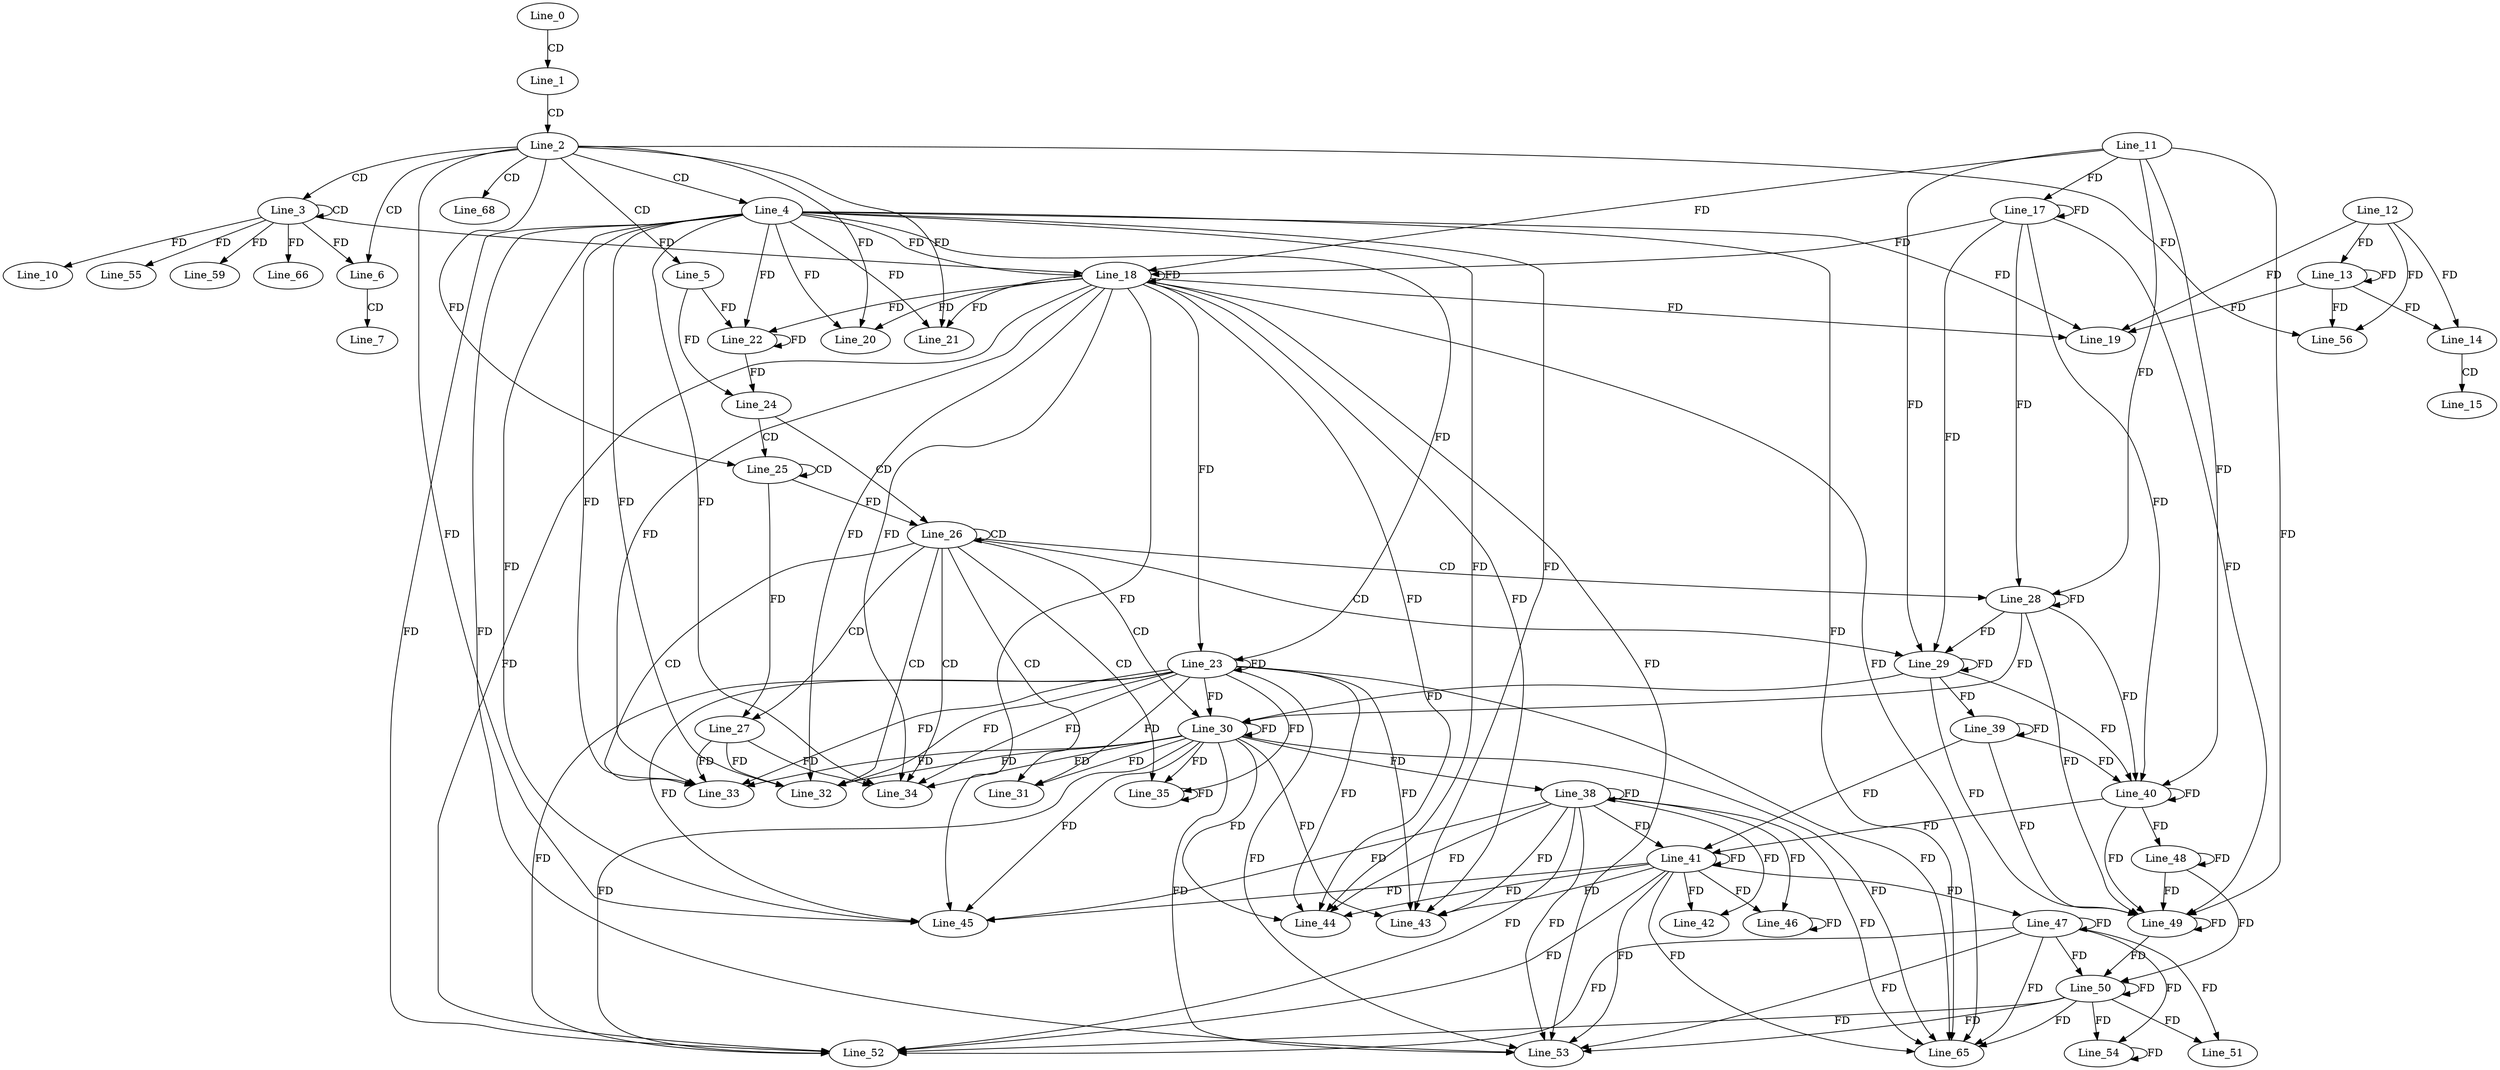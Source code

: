 digraph G {
  Line_0;
  Line_1;
  Line_2;
  Line_3;
  Line_3;
  Line_4;
  Line_5;
  Line_6;
  Line_7;
  Line_10;
  Line_12;
  Line_13;
  Line_13;
  Line_14;
  Line_15;
  Line_11;
  Line_17;
  Line_18;
  Line_18;
  Line_19;
  Line_20;
  Line_20;
  Line_21;
  Line_21;
  Line_22;
  Line_22;
  Line_23;
  Line_24;
  Line_25;
  Line_25;
  Line_25;
  Line_26;
  Line_26;
  Line_27;
  Line_27;
  Line_28;
  Line_29;
  Line_30;
  Line_30;
  Line_31;
  Line_32;
  Line_32;
  Line_33;
  Line_33;
  Line_34;
  Line_34;
  Line_35;
  Line_35;
  Line_38;
  Line_39;
  Line_40;
  Line_41;
  Line_41;
  Line_42;
  Line_43;
  Line_44;
  Line_45;
  Line_45;
  Line_46;
  Line_46;
  Line_47;
  Line_48;
  Line_49;
  Line_50;
  Line_50;
  Line_51;
  Line_52;
  Line_53;
  Line_54;
  Line_54;
  Line_55;
  Line_56;
  Line_59;
  Line_65;
  Line_66;
  Line_68;
  Line_0 -> Line_1 [ label="CD" ];
  Line_1 -> Line_2 [ label="CD" ];
  Line_2 -> Line_3 [ label="CD" ];
  Line_3 -> Line_3 [ label="CD" ];
  Line_2 -> Line_4 [ label="CD" ];
  Line_2 -> Line_5 [ label="CD" ];
  Line_2 -> Line_6 [ label="CD" ];
  Line_3 -> Line_6 [ label="FD" ];
  Line_6 -> Line_7 [ label="CD" ];
  Line_3 -> Line_10 [ label="FD" ];
  Line_12 -> Line_13 [ label="FD" ];
  Line_13 -> Line_13 [ label="FD" ];
  Line_12 -> Line_14 [ label="FD" ];
  Line_13 -> Line_14 [ label="FD" ];
  Line_14 -> Line_15 [ label="CD" ];
  Line_11 -> Line_17 [ label="FD" ];
  Line_17 -> Line_17 [ label="FD" ];
  Line_4 -> Line_18 [ label="FD" ];
  Line_18 -> Line_18 [ label="FD" ];
  Line_3 -> Line_18 [ label="FD" ];
  Line_11 -> Line_18 [ label="FD" ];
  Line_17 -> Line_18 [ label="FD" ];
  Line_4 -> Line_19 [ label="FD" ];
  Line_18 -> Line_19 [ label="FD" ];
  Line_12 -> Line_19 [ label="FD" ];
  Line_13 -> Line_19 [ label="FD" ];
  Line_4 -> Line_20 [ label="FD" ];
  Line_18 -> Line_20 [ label="FD" ];
  Line_2 -> Line_20 [ label="FD" ];
  Line_4 -> Line_21 [ label="FD" ];
  Line_18 -> Line_21 [ label="FD" ];
  Line_2 -> Line_21 [ label="FD" ];
  Line_5 -> Line_22 [ label="FD" ];
  Line_22 -> Line_22 [ label="FD" ];
  Line_4 -> Line_22 [ label="FD" ];
  Line_18 -> Line_22 [ label="FD" ];
  Line_4 -> Line_23 [ label="FD" ];
  Line_18 -> Line_23 [ label="FD" ];
  Line_23 -> Line_23 [ label="FD" ];
  Line_5 -> Line_24 [ label="FD" ];
  Line_22 -> Line_24 [ label="FD" ];
  Line_24 -> Line_25 [ label="CD" ];
  Line_25 -> Line_25 [ label="CD" ];
  Line_2 -> Line_25 [ label="FD" ];
  Line_24 -> Line_26 [ label="CD" ];
  Line_26 -> Line_26 [ label="CD" ];
  Line_25 -> Line_26 [ label="FD" ];
  Line_26 -> Line_27 [ label="CD" ];
  Line_25 -> Line_27 [ label="FD" ];
  Line_26 -> Line_28 [ label="CD" ];
  Line_28 -> Line_28 [ label="FD" ];
  Line_11 -> Line_28 [ label="FD" ];
  Line_17 -> Line_28 [ label="FD" ];
  Line_26 -> Line_29 [ label="CD" ];
  Line_28 -> Line_29 [ label="FD" ];
  Line_29 -> Line_29 [ label="FD" ];
  Line_11 -> Line_29 [ label="FD" ];
  Line_17 -> Line_29 [ label="FD" ];
  Line_26 -> Line_30 [ label="CD" ];
  Line_30 -> Line_30 [ label="FD" ];
  Line_23 -> Line_30 [ label="FD" ];
  Line_28 -> Line_30 [ label="FD" ];
  Line_29 -> Line_30 [ label="FD" ];
  Line_26 -> Line_31 [ label="CD" ];
  Line_30 -> Line_31 [ label="FD" ];
  Line_23 -> Line_31 [ label="FD" ];
  Line_26 -> Line_32 [ label="CD" ];
  Line_30 -> Line_32 [ label="FD" ];
  Line_4 -> Line_32 [ label="FD" ];
  Line_18 -> Line_32 [ label="FD" ];
  Line_23 -> Line_32 [ label="FD" ];
  Line_27 -> Line_32 [ label="FD" ];
  Line_26 -> Line_33 [ label="CD" ];
  Line_30 -> Line_33 [ label="FD" ];
  Line_4 -> Line_33 [ label="FD" ];
  Line_18 -> Line_33 [ label="FD" ];
  Line_23 -> Line_33 [ label="FD" ];
  Line_27 -> Line_33 [ label="FD" ];
  Line_26 -> Line_34 [ label="CD" ];
  Line_30 -> Line_34 [ label="FD" ];
  Line_4 -> Line_34 [ label="FD" ];
  Line_18 -> Line_34 [ label="FD" ];
  Line_23 -> Line_34 [ label="FD" ];
  Line_27 -> Line_34 [ label="FD" ];
  Line_26 -> Line_35 [ label="CD" ];
  Line_35 -> Line_35 [ label="FD" ];
  Line_30 -> Line_35 [ label="FD" ];
  Line_23 -> Line_35 [ label="FD" ];
  Line_30 -> Line_38 [ label="FD" ];
  Line_38 -> Line_38 [ label="FD" ];
  Line_29 -> Line_39 [ label="FD" ];
  Line_39 -> Line_39 [ label="FD" ];
  Line_28 -> Line_40 [ label="FD" ];
  Line_29 -> Line_40 [ label="FD" ];
  Line_11 -> Line_40 [ label="FD" ];
  Line_17 -> Line_40 [ label="FD" ];
  Line_39 -> Line_40 [ label="FD" ];
  Line_40 -> Line_40 [ label="FD" ];
  Line_38 -> Line_41 [ label="FD" ];
  Line_41 -> Line_41 [ label="FD" ];
  Line_39 -> Line_41 [ label="FD" ];
  Line_40 -> Line_41 [ label="FD" ];
  Line_38 -> Line_42 [ label="FD" ];
  Line_41 -> Line_42 [ label="FD" ];
  Line_30 -> Line_43 [ label="FD" ];
  Line_4 -> Line_43 [ label="FD" ];
  Line_18 -> Line_43 [ label="FD" ];
  Line_23 -> Line_43 [ label="FD" ];
  Line_38 -> Line_43 [ label="FD" ];
  Line_41 -> Line_43 [ label="FD" ];
  Line_30 -> Line_44 [ label="FD" ];
  Line_4 -> Line_44 [ label="FD" ];
  Line_18 -> Line_44 [ label="FD" ];
  Line_23 -> Line_44 [ label="FD" ];
  Line_38 -> Line_44 [ label="FD" ];
  Line_41 -> Line_44 [ label="FD" ];
  Line_30 -> Line_45 [ label="FD" ];
  Line_4 -> Line_45 [ label="FD" ];
  Line_18 -> Line_45 [ label="FD" ];
  Line_23 -> Line_45 [ label="FD" ];
  Line_38 -> Line_45 [ label="FD" ];
  Line_41 -> Line_45 [ label="FD" ];
  Line_2 -> Line_45 [ label="FD" ];
  Line_46 -> Line_46 [ label="FD" ];
  Line_38 -> Line_46 [ label="FD" ];
  Line_41 -> Line_46 [ label="FD" ];
  Line_41 -> Line_47 [ label="FD" ];
  Line_47 -> Line_47 [ label="FD" ];
  Line_40 -> Line_48 [ label="FD" ];
  Line_48 -> Line_48 [ label="FD" ];
  Line_28 -> Line_49 [ label="FD" ];
  Line_29 -> Line_49 [ label="FD" ];
  Line_11 -> Line_49 [ label="FD" ];
  Line_17 -> Line_49 [ label="FD" ];
  Line_39 -> Line_49 [ label="FD" ];
  Line_40 -> Line_49 [ label="FD" ];
  Line_48 -> Line_49 [ label="FD" ];
  Line_49 -> Line_49 [ label="FD" ];
  Line_47 -> Line_50 [ label="FD" ];
  Line_50 -> Line_50 [ label="FD" ];
  Line_48 -> Line_50 [ label="FD" ];
  Line_49 -> Line_50 [ label="FD" ];
  Line_47 -> Line_51 [ label="FD" ];
  Line_50 -> Line_51 [ label="FD" ];
  Line_30 -> Line_52 [ label="FD" ];
  Line_4 -> Line_52 [ label="FD" ];
  Line_18 -> Line_52 [ label="FD" ];
  Line_23 -> Line_52 [ label="FD" ];
  Line_38 -> Line_52 [ label="FD" ];
  Line_41 -> Line_52 [ label="FD" ];
  Line_47 -> Line_52 [ label="FD" ];
  Line_50 -> Line_52 [ label="FD" ];
  Line_30 -> Line_53 [ label="FD" ];
  Line_4 -> Line_53 [ label="FD" ];
  Line_18 -> Line_53 [ label="FD" ];
  Line_23 -> Line_53 [ label="FD" ];
  Line_38 -> Line_53 [ label="FD" ];
  Line_41 -> Line_53 [ label="FD" ];
  Line_47 -> Line_53 [ label="FD" ];
  Line_50 -> Line_53 [ label="FD" ];
  Line_54 -> Line_54 [ label="FD" ];
  Line_47 -> Line_54 [ label="FD" ];
  Line_50 -> Line_54 [ label="FD" ];
  Line_3 -> Line_55 [ label="FD" ];
  Line_2 -> Line_56 [ label="FD" ];
  Line_12 -> Line_56 [ label="FD" ];
  Line_13 -> Line_56 [ label="FD" ];
  Line_3 -> Line_59 [ label="FD" ];
  Line_30 -> Line_65 [ label="FD" ];
  Line_4 -> Line_65 [ label="FD" ];
  Line_18 -> Line_65 [ label="FD" ];
  Line_23 -> Line_65 [ label="FD" ];
  Line_38 -> Line_65 [ label="FD" ];
  Line_41 -> Line_65 [ label="FD" ];
  Line_47 -> Line_65 [ label="FD" ];
  Line_50 -> Line_65 [ label="FD" ];
  Line_3 -> Line_66 [ label="FD" ];
  Line_2 -> Line_68 [ label="CD" ];
}
